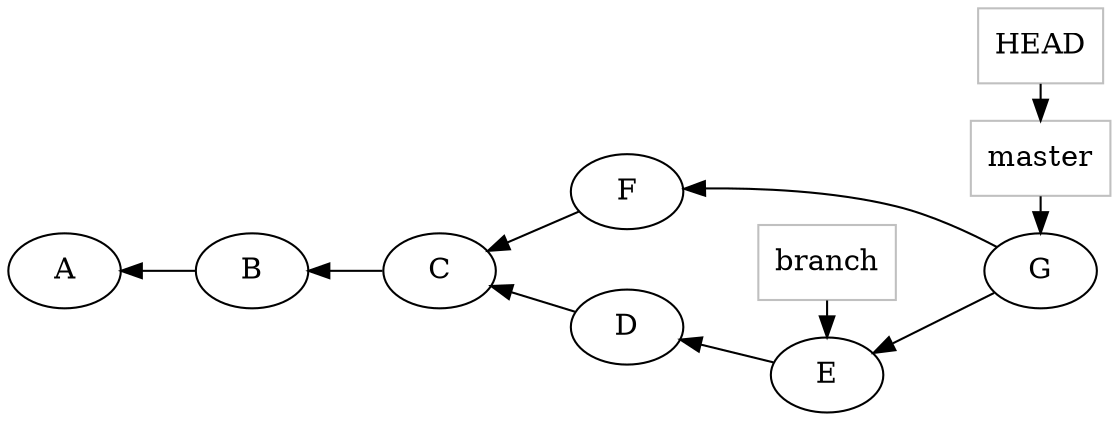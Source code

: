 
digraph repo {
	rankdir="RL";
	C -> B;
	B -> A;
	D -> C;
	E -> D;
	F -> C;
	G -> E;
	G -> F;
	node [rank=3,shape=box, color=grey] master;
	node [rank=3,shape=box, color=grey] branch;
	master -> G;
	HEAD -> master;
	branch -> E;
	{ rank = same; E; branch; }
	{ rank = same; G; HEAD;master;}
}
